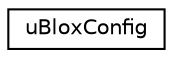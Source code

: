 digraph "Graphical Class Hierarchy"
{
  edge [fontname="Helvetica",fontsize="10",labelfontname="Helvetica",labelfontsize="10"];
  node [fontname="Helvetica",fontsize="10",shape=record];
  rankdir="LR";
  Node1 [label="uBloxConfig",height=0.2,width=0.4,color="black", fillcolor="white", style="filled",URL="$classu_blox_config.html",tooltip="A configuration container for the uBlox. All its configuration values are stored an held inside this ..."];
}
